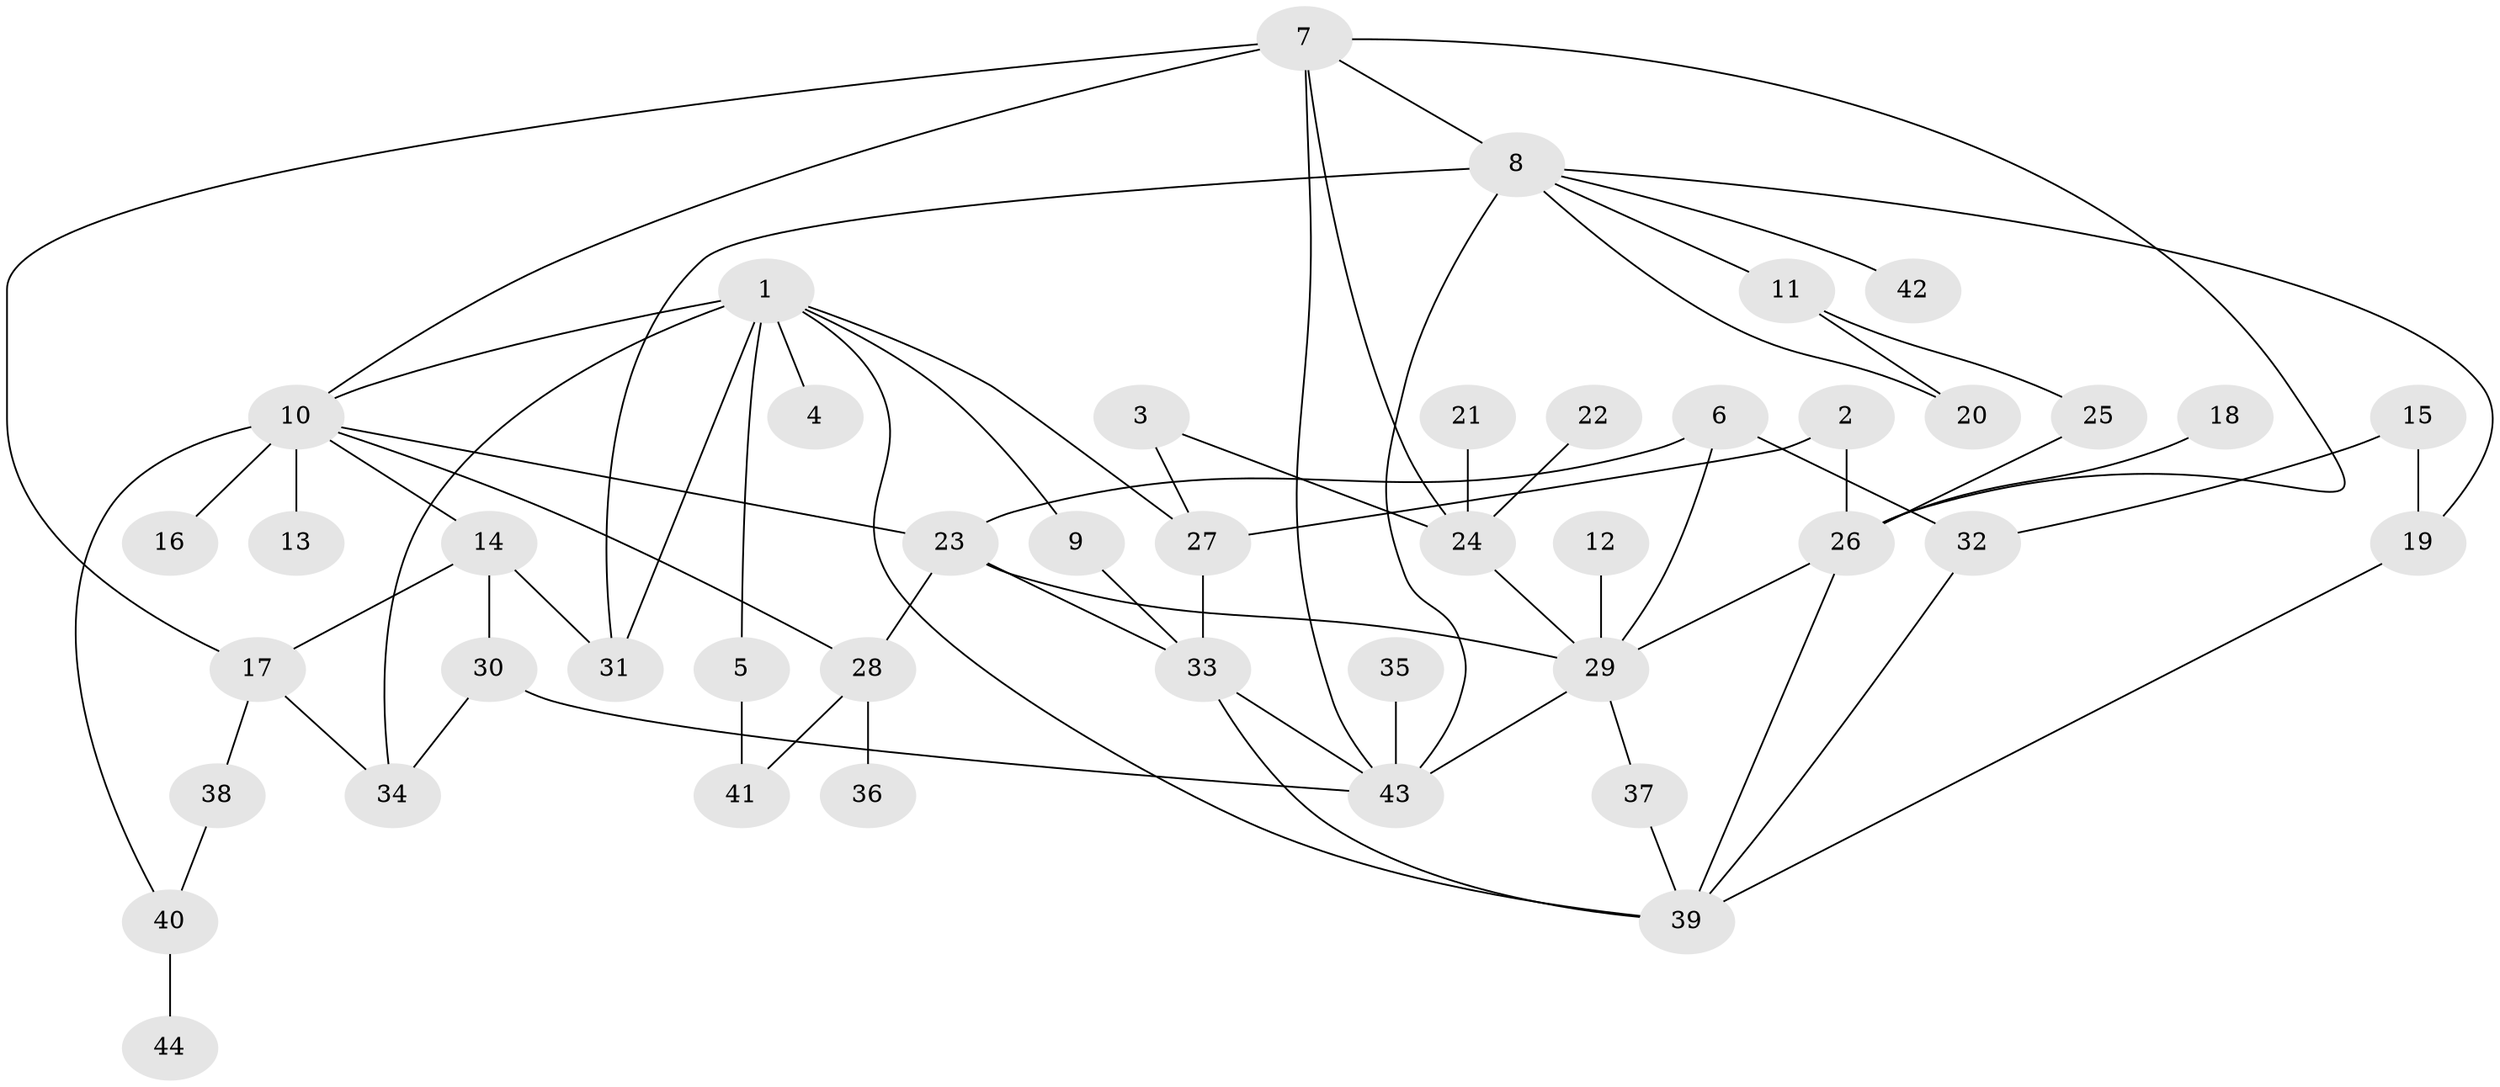 // original degree distribution, {5: 0.10344827586206896, 6: 0.022988505747126436, 8: 0.011494252873563218, 1: 0.25287356321839083, 2: 0.25287356321839083, 3: 0.21839080459770116, 4: 0.13793103448275862}
// Generated by graph-tools (version 1.1) at 2025/25/03/09/25 03:25:33]
// undirected, 44 vertices, 70 edges
graph export_dot {
graph [start="1"]
  node [color=gray90,style=filled];
  1;
  2;
  3;
  4;
  5;
  6;
  7;
  8;
  9;
  10;
  11;
  12;
  13;
  14;
  15;
  16;
  17;
  18;
  19;
  20;
  21;
  22;
  23;
  24;
  25;
  26;
  27;
  28;
  29;
  30;
  31;
  32;
  33;
  34;
  35;
  36;
  37;
  38;
  39;
  40;
  41;
  42;
  43;
  44;
  1 -- 4 [weight=1.0];
  1 -- 5 [weight=1.0];
  1 -- 9 [weight=1.0];
  1 -- 10 [weight=1.0];
  1 -- 27 [weight=1.0];
  1 -- 31 [weight=1.0];
  1 -- 34 [weight=1.0];
  1 -- 39 [weight=1.0];
  2 -- 26 [weight=1.0];
  2 -- 27 [weight=1.0];
  3 -- 24 [weight=1.0];
  3 -- 27 [weight=1.0];
  5 -- 41 [weight=1.0];
  6 -- 23 [weight=1.0];
  6 -- 29 [weight=2.0];
  6 -- 32 [weight=1.0];
  7 -- 8 [weight=1.0];
  7 -- 10 [weight=1.0];
  7 -- 17 [weight=1.0];
  7 -- 24 [weight=1.0];
  7 -- 26 [weight=1.0];
  7 -- 43 [weight=1.0];
  8 -- 11 [weight=1.0];
  8 -- 19 [weight=1.0];
  8 -- 20 [weight=1.0];
  8 -- 31 [weight=2.0];
  8 -- 42 [weight=1.0];
  8 -- 43 [weight=1.0];
  9 -- 33 [weight=1.0];
  10 -- 13 [weight=1.0];
  10 -- 14 [weight=1.0];
  10 -- 16 [weight=1.0];
  10 -- 23 [weight=1.0];
  10 -- 28 [weight=1.0];
  10 -- 40 [weight=1.0];
  11 -- 20 [weight=1.0];
  11 -- 25 [weight=1.0];
  12 -- 29 [weight=1.0];
  14 -- 17 [weight=1.0];
  14 -- 30 [weight=1.0];
  14 -- 31 [weight=1.0];
  15 -- 19 [weight=1.0];
  15 -- 32 [weight=1.0];
  17 -- 34 [weight=1.0];
  17 -- 38 [weight=1.0];
  18 -- 26 [weight=1.0];
  19 -- 39 [weight=1.0];
  21 -- 24 [weight=1.0];
  22 -- 24 [weight=1.0];
  23 -- 28 [weight=1.0];
  23 -- 29 [weight=1.0];
  23 -- 33 [weight=1.0];
  24 -- 29 [weight=1.0];
  25 -- 26 [weight=1.0];
  26 -- 29 [weight=1.0];
  26 -- 39 [weight=1.0];
  27 -- 33 [weight=1.0];
  28 -- 36 [weight=1.0];
  28 -- 41 [weight=1.0];
  29 -- 37 [weight=1.0];
  29 -- 43 [weight=2.0];
  30 -- 34 [weight=1.0];
  30 -- 43 [weight=1.0];
  32 -- 39 [weight=1.0];
  33 -- 39 [weight=1.0];
  33 -- 43 [weight=1.0];
  35 -- 43 [weight=1.0];
  37 -- 39 [weight=1.0];
  38 -- 40 [weight=1.0];
  40 -- 44 [weight=1.0];
}
